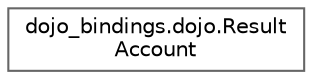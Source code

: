 digraph "Graphical Class Hierarchy"
{
 // LATEX_PDF_SIZE
  bgcolor="transparent";
  edge [fontname=Helvetica,fontsize=10,labelfontname=Helvetica,labelfontsize=10];
  node [fontname=Helvetica,fontsize=10,shape=box,height=0.2,width=0.4];
  rankdir="LR";
  Node0 [id="Node000000",label="dojo_bindings.dojo.Result\lAccount",height=0.2,width=0.4,color="grey40", fillcolor="white", style="filled",URL="$structdojo__bindings_1_1dojo_1_1_result_account.html",tooltip=" "];
}
